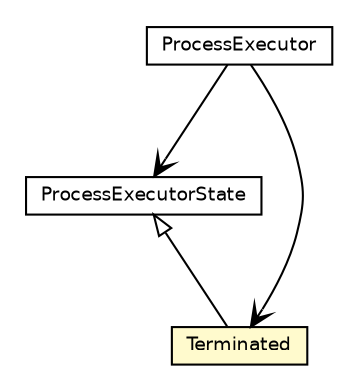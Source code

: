 #!/usr/local/bin/dot
#
# Class diagram 
# Generated by UMLGraph version 5.4 (http://www.umlgraph.org/)
#

digraph G {
	edge [fontname="Helvetica",fontsize=10,labelfontname="Helvetica",labelfontsize=10];
	node [fontname="Helvetica",fontsize=10,shape=plaintext];
	nodesep=0.25;
	ranksep=0.5;
	// jsl.modeling.elements.processview.description.ProcessExecutor
	c155403 [label=<<table title="jsl.modeling.elements.processview.description.ProcessExecutor" border="0" cellborder="1" cellspacing="0" cellpadding="2" port="p" href="./ProcessExecutor.html">
		<tr><td><table border="0" cellspacing="0" cellpadding="1">
<tr><td align="center" balign="center"> ProcessExecutor </td></tr>
		</table></td></tr>
		</table>>, URL="./ProcessExecutor.html", fontname="Helvetica", fontcolor="black", fontsize=9.0];
	// jsl.modeling.elements.processview.description.ProcessExecutor.ProcessExecutorState
	c155404 [label=<<table title="jsl.modeling.elements.processview.description.ProcessExecutor.ProcessExecutorState" border="0" cellborder="1" cellspacing="0" cellpadding="2" port="p" href="./ProcessExecutor.ProcessExecutorState.html">
		<tr><td><table border="0" cellspacing="0" cellpadding="1">
<tr><td align="center" balign="center"> ProcessExecutorState </td></tr>
		</table></td></tr>
		</table>>, URL="./ProcessExecutor.ProcessExecutorState.html", fontname="Helvetica", fontcolor="black", fontsize=9.0];
	// jsl.modeling.elements.processview.description.ProcessExecutor.Terminated
	c155409 [label=<<table title="jsl.modeling.elements.processview.description.ProcessExecutor.Terminated" border="0" cellborder="1" cellspacing="0" cellpadding="2" port="p" bgcolor="lemonChiffon" href="./ProcessExecutor.Terminated.html">
		<tr><td><table border="0" cellspacing="0" cellpadding="1">
<tr><td align="center" balign="center"> Terminated </td></tr>
		</table></td></tr>
		</table>>, URL="./ProcessExecutor.Terminated.html", fontname="Helvetica", fontcolor="black", fontsize=9.0];
	//jsl.modeling.elements.processview.description.ProcessExecutor.Terminated extends jsl.modeling.elements.processview.description.ProcessExecutor.ProcessExecutorState
	c155404:p -> c155409:p [dir=back,arrowtail=empty];
	// jsl.modeling.elements.processview.description.ProcessExecutor NAVASSOC jsl.modeling.elements.processview.description.ProcessExecutor.ProcessExecutorState
	c155403:p -> c155404:p [taillabel="", label="", headlabel="", fontname="Helvetica", fontcolor="black", fontsize=10.0, color="black", arrowhead=open];
	// jsl.modeling.elements.processview.description.ProcessExecutor NAVASSOC jsl.modeling.elements.processview.description.ProcessExecutor.Terminated
	c155403:p -> c155409:p [taillabel="", label="", headlabel="", fontname="Helvetica", fontcolor="black", fontsize=10.0, color="black", arrowhead=open];
}

